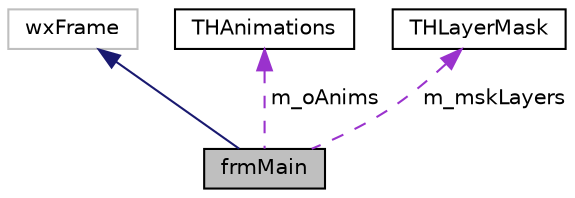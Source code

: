 digraph "frmMain"
{
 // LATEX_PDF_SIZE
  edge [fontname="Helvetica",fontsize="10",labelfontname="Helvetica",labelfontsize="10"];
  node [fontname="Helvetica",fontsize="10",shape=record];
  Node1 [label="frmMain",height=0.2,width=0.4,color="black", fillcolor="grey75", style="filled", fontcolor="black",tooltip=" "];
  Node2 -> Node1 [dir="back",color="midnightblue",fontsize="10",style="solid",fontname="Helvetica"];
  Node2 [label="wxFrame",height=0.2,width=0.4,color="grey75", fillcolor="white", style="filled",tooltip=" "];
  Node3 -> Node1 [dir="back",color="darkorchid3",fontsize="10",style="dashed",label=" m_oAnims" ,fontname="Helvetica"];
  Node3 [label="THAnimations",height=0.2,width=0.4,color="black", fillcolor="white", style="filled",URL="$classTHAnimations.html",tooltip=" "];
  Node4 -> Node1 [dir="back",color="darkorchid3",fontsize="10",style="dashed",label=" m_mskLayers" ,fontname="Helvetica"];
  Node4 [label="THLayerMask",height=0.2,width=0.4,color="black", fillcolor="white", style="filled",URL="$classTHLayerMask.html",tooltip=" "];
}
